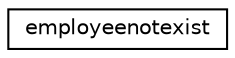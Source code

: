 digraph G
{
  edge [fontname="Helvetica",fontsize="10",labelfontname="Helvetica",labelfontsize="10"];
  node [fontname="Helvetica",fontsize="10",shape=record];
  rankdir="LR";
  Node1 [label="employeenotexist",height=0.2,width=0.4,color="black", fillcolor="white", style="filled",URL="$classemployeenotexist.html",tooltip="Class Bank Institution."];
}
